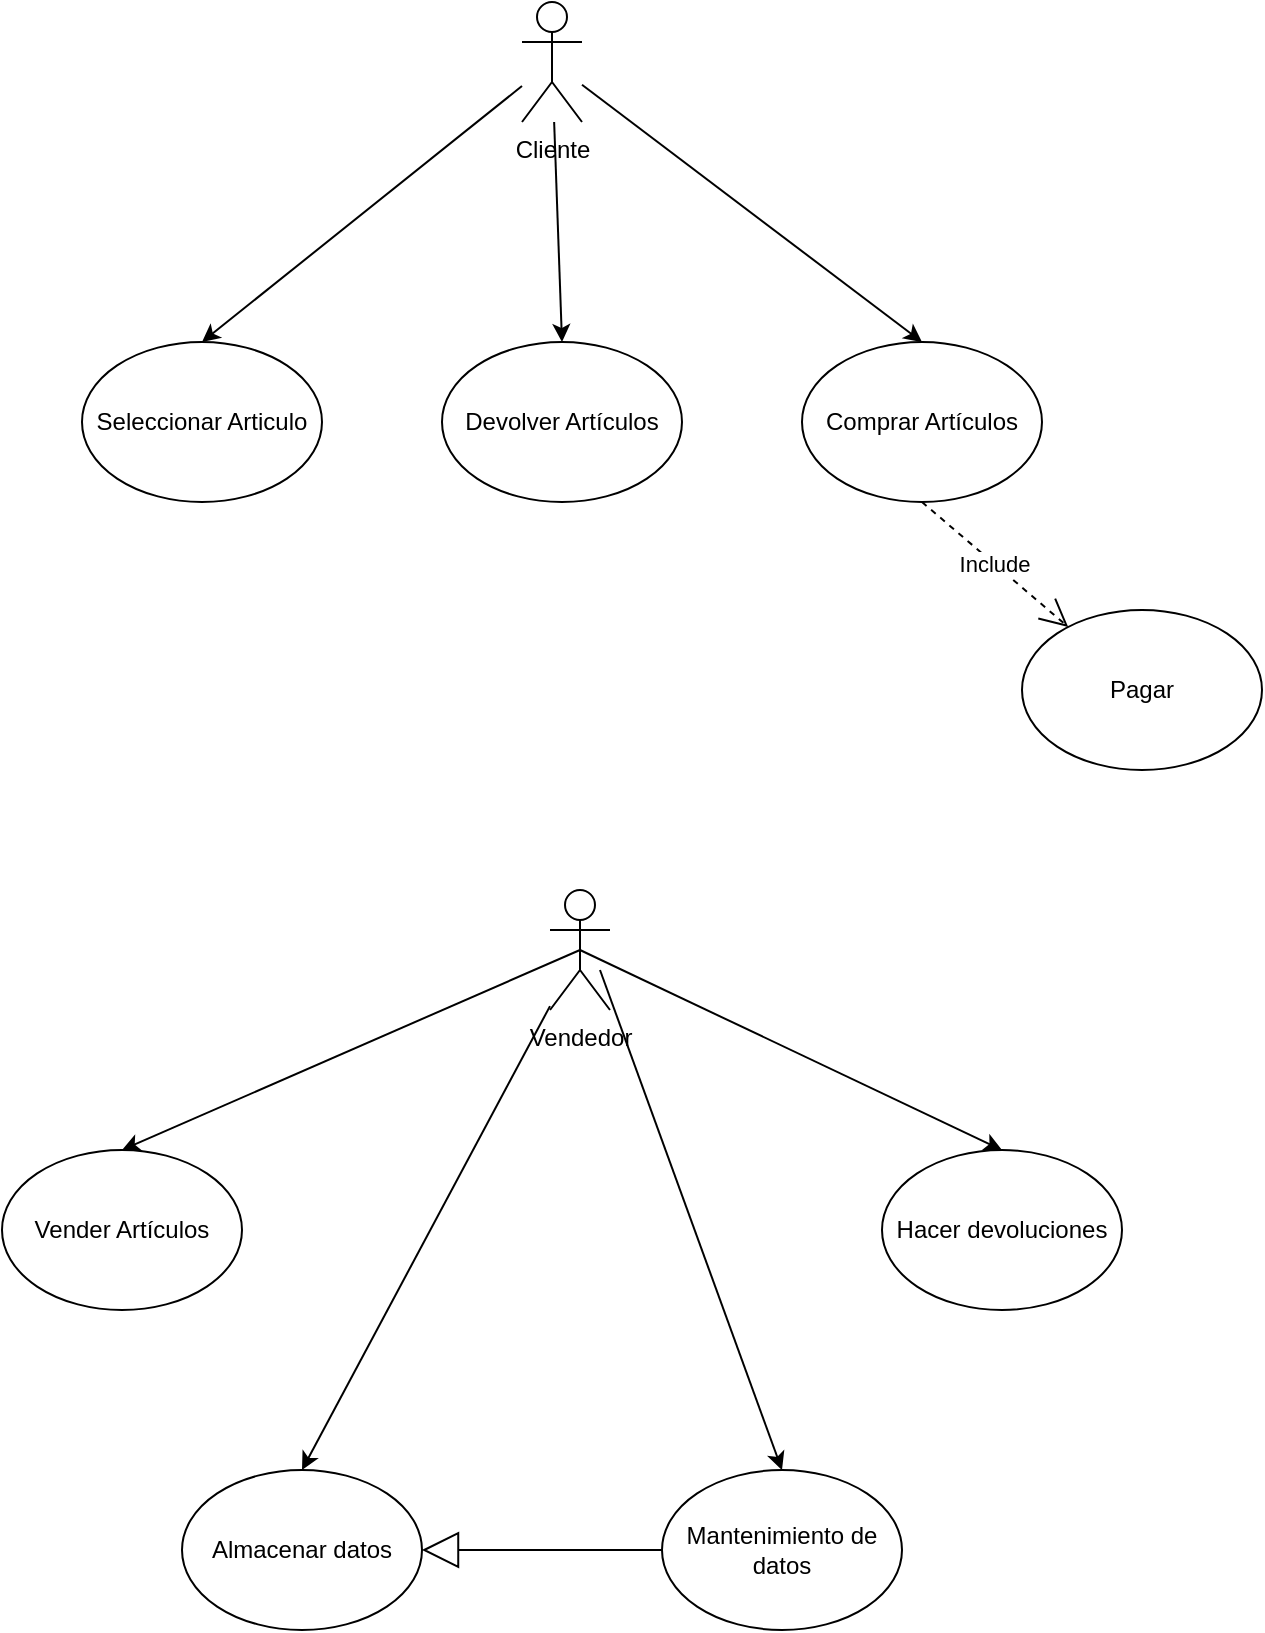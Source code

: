 <mxfile version="17.1.0" type="google"><diagram id="UiBf-3L9RGy1cBR6FPiC" name="Page-1"><mxGraphModel grid="1" gridSize="10" guides="1" tooltips="1" connect="1" arrows="1" page="1" fold="1" pageScale="1" pageWidth="827" pageHeight="1169" math="0" shadow="0"><root><mxCell id="0"/><mxCell id="1" parent="0"/><mxCell id="6D4ghQpKU9HkVLyqKiUh-3" value="Cliente" style="shape=umlActor;verticalLabelPosition=bottom;verticalAlign=top;html=1;outlineConnect=0;" parent="1" vertex="1"><mxGeometry x="370" y="66" width="30" height="60" as="geometry"/></mxCell><mxCell id="6D4ghQpKU9HkVLyqKiUh-4" value="Vendedor" style="shape=umlActor;verticalLabelPosition=bottom;verticalAlign=top;html=1;outlineConnect=0;" parent="1" vertex="1"><mxGeometry x="384" y="510" width="30" height="60" as="geometry"/></mxCell><mxCell id="6D4ghQpKU9HkVLyqKiUh-5" value="Comprar Artículos" style="ellipse;whiteSpace=wrap;html=1;" parent="1" vertex="1"><mxGeometry x="510" y="236" width="120" height="80" as="geometry"/></mxCell><mxCell id="6D4ghQpKU9HkVLyqKiUh-6" value="Vender Artículos" style="ellipse;whiteSpace=wrap;html=1;" parent="1" vertex="1"><mxGeometry x="110" y="640" width="120" height="80" as="geometry"/></mxCell><mxCell id="6D4ghQpKU9HkVLyqKiUh-7" value="" style="endArrow=classic;html=1;rounded=0;entryX=0.5;entryY=0;entryDx=0;entryDy=0;exitX=0.5;exitY=0.5;exitDx=0;exitDy=0;exitPerimeter=0;" parent="1" source="6D4ghQpKU9HkVLyqKiUh-4" target="6D4ghQpKU9HkVLyqKiUh-6" edge="1"><mxGeometry width="50" height="50" relative="1" as="geometry"><mxPoint x="400" y="920" as="sourcePoint"/><mxPoint x="660" y="610" as="targetPoint"/></mxGeometry></mxCell><mxCell id="6D4ghQpKU9HkVLyqKiUh-8" value="Almacenar datos" style="ellipse;whiteSpace=wrap;html=1;" parent="1" vertex="1"><mxGeometry x="200" y="800" width="120" height="80" as="geometry"/></mxCell><mxCell id="6D4ghQpKU9HkVLyqKiUh-15" value="" style="endArrow=classic;html=1;rounded=0;entryX=0.5;entryY=0;entryDx=0;entryDy=0;" parent="1" source="6D4ghQpKU9HkVLyqKiUh-4" target="6D4ghQpKU9HkVLyqKiUh-8" edge="1"><mxGeometry width="50" height="50" relative="1" as="geometry"><mxPoint x="401" y="590" as="sourcePoint"/><mxPoint x="450" y="870" as="targetPoint"/></mxGeometry></mxCell><mxCell id="6D4ghQpKU9HkVLyqKiUh-16" value="Pagar" style="ellipse;whiteSpace=wrap;html=1;" parent="1" vertex="1"><mxGeometry x="620" y="370" width="120" height="80" as="geometry"/></mxCell><object label="Include" id="6D4ghQpKU9HkVLyqKiUh-17"><mxCell style="endArrow=open;endSize=12;dashed=1;html=1;rounded=0;exitX=0.5;exitY=1;exitDx=0;exitDy=0;" parent="1" source="6D4ghQpKU9HkVLyqKiUh-5" target="6D4ghQpKU9HkVLyqKiUh-16" edge="1"><mxGeometry width="160" relative="1" as="geometry"><mxPoint x="580" y="350" as="sourcePoint"/><mxPoint x="580" y="386" as="targetPoint"/></mxGeometry></mxCell></object><mxCell id="6D4ghQpKU9HkVLyqKiUh-18" value="Seleccionar Articulo" style="ellipse;whiteSpace=wrap;html=1;" parent="1" vertex="1"><mxGeometry x="150" y="236" width="120" height="80" as="geometry"/></mxCell><mxCell id="6D4ghQpKU9HkVLyqKiUh-21" value="" style="endArrow=classic;html=1;rounded=0;entryX=0.5;entryY=0;entryDx=0;entryDy=0;" parent="1" source="6D4ghQpKU9HkVLyqKiUh-3" target="6D4ghQpKU9HkVLyqKiUh-5" edge="1"><mxGeometry width="50" height="50" relative="1" as="geometry"><mxPoint x="420" y="136" as="sourcePoint"/><mxPoint x="580" y="140" as="targetPoint"/></mxGeometry></mxCell><mxCell id="6D4ghQpKU9HkVLyqKiUh-22" value="" style="endArrow=classic;html=1;rounded=0;entryX=0.5;entryY=0;entryDx=0;entryDy=0;" parent="1" source="6D4ghQpKU9HkVLyqKiUh-3" target="6D4ghQpKU9HkVLyqKiUh-18" edge="1"><mxGeometry width="50" height="50" relative="1" as="geometry"><mxPoint x="400" y="96" as="sourcePoint"/><mxPoint x="600" y="906" as="targetPoint"/></mxGeometry></mxCell><mxCell id="6D4ghQpKU9HkVLyqKiUh-27" value="Hacer devoluciones" style="ellipse;whiteSpace=wrap;html=1;" parent="1" vertex="1"><mxGeometry x="550" y="640" width="120" height="80" as="geometry"/></mxCell><mxCell id="6D4ghQpKU9HkVLyqKiUh-28" value="" style="endArrow=classic;html=1;rounded=0;exitX=0.5;exitY=0.5;exitDx=0;exitDy=0;exitPerimeter=0;entryX=0.5;entryY=0;entryDx=0;entryDy=0;" parent="1" source="6D4ghQpKU9HkVLyqKiUh-4" target="6D4ghQpKU9HkVLyqKiUh-27" edge="1"><mxGeometry width="50" height="50" relative="1" as="geometry"><mxPoint x="870" y="780" as="sourcePoint"/><mxPoint x="610" y="590" as="targetPoint"/></mxGeometry></mxCell><mxCell id="6D4ghQpKU9HkVLyqKiUh-34" value="Devolver Artículos" style="ellipse;whiteSpace=wrap;html=1;" parent="1" vertex="1"><mxGeometry x="330" y="236" width="120" height="80" as="geometry"/></mxCell><mxCell id="6D4ghQpKU9HkVLyqKiUh-36" value="" style="endArrow=classic;html=1;rounded=0;entryX=0.5;entryY=0;entryDx=0;entryDy=0;" parent="1" source="6D4ghQpKU9HkVLyqKiUh-3" target="6D4ghQpKU9HkVLyqKiUh-34" edge="1"><mxGeometry width="50" height="50" relative="1" as="geometry"><mxPoint x="390" y="130" as="sourcePoint"/><mxPoint x="220" y="246" as="targetPoint"/></mxGeometry></mxCell><mxCell id="xWbphgrw82QyYn-swr8L-1" value="Mantenimiento de datos" style="ellipse;whiteSpace=wrap;html=1;" vertex="1" parent="1"><mxGeometry x="440" y="800" width="120" height="80" as="geometry"/></mxCell><mxCell id="xWbphgrw82QyYn-swr8L-2" value="" style="endArrow=classic;html=1;rounded=0;exitX=0.5;exitY=0.5;exitDx=0;exitDy=0;exitPerimeter=0;entryX=0.5;entryY=0;entryDx=0;entryDy=0;" edge="1" parent="1" target="xWbphgrw82QyYn-swr8L-1"><mxGeometry width="50" height="50" relative="1" as="geometry"><mxPoint x="409" y="550" as="sourcePoint"/><mxPoint x="710" y="680" as="targetPoint"/></mxGeometry></mxCell><mxCell id="xWbphgrw82QyYn-swr8L-3" value="" style="endArrow=block;endSize=16;endFill=0;html=1;rounded=0;exitX=0;exitY=0.5;exitDx=0;exitDy=0;entryX=1;entryY=0.5;entryDx=0;entryDy=0;" edge="1" parent="1" source="xWbphgrw82QyYn-swr8L-1" target="6D4ghQpKU9HkVLyqKiUh-8"><mxGeometry width="160" relative="1" as="geometry"><mxPoint x="389" y="620" as="sourcePoint"/><mxPoint x="384" y="715" as="targetPoint"/></mxGeometry></mxCell></root></mxGraphModel></diagram></mxfile>